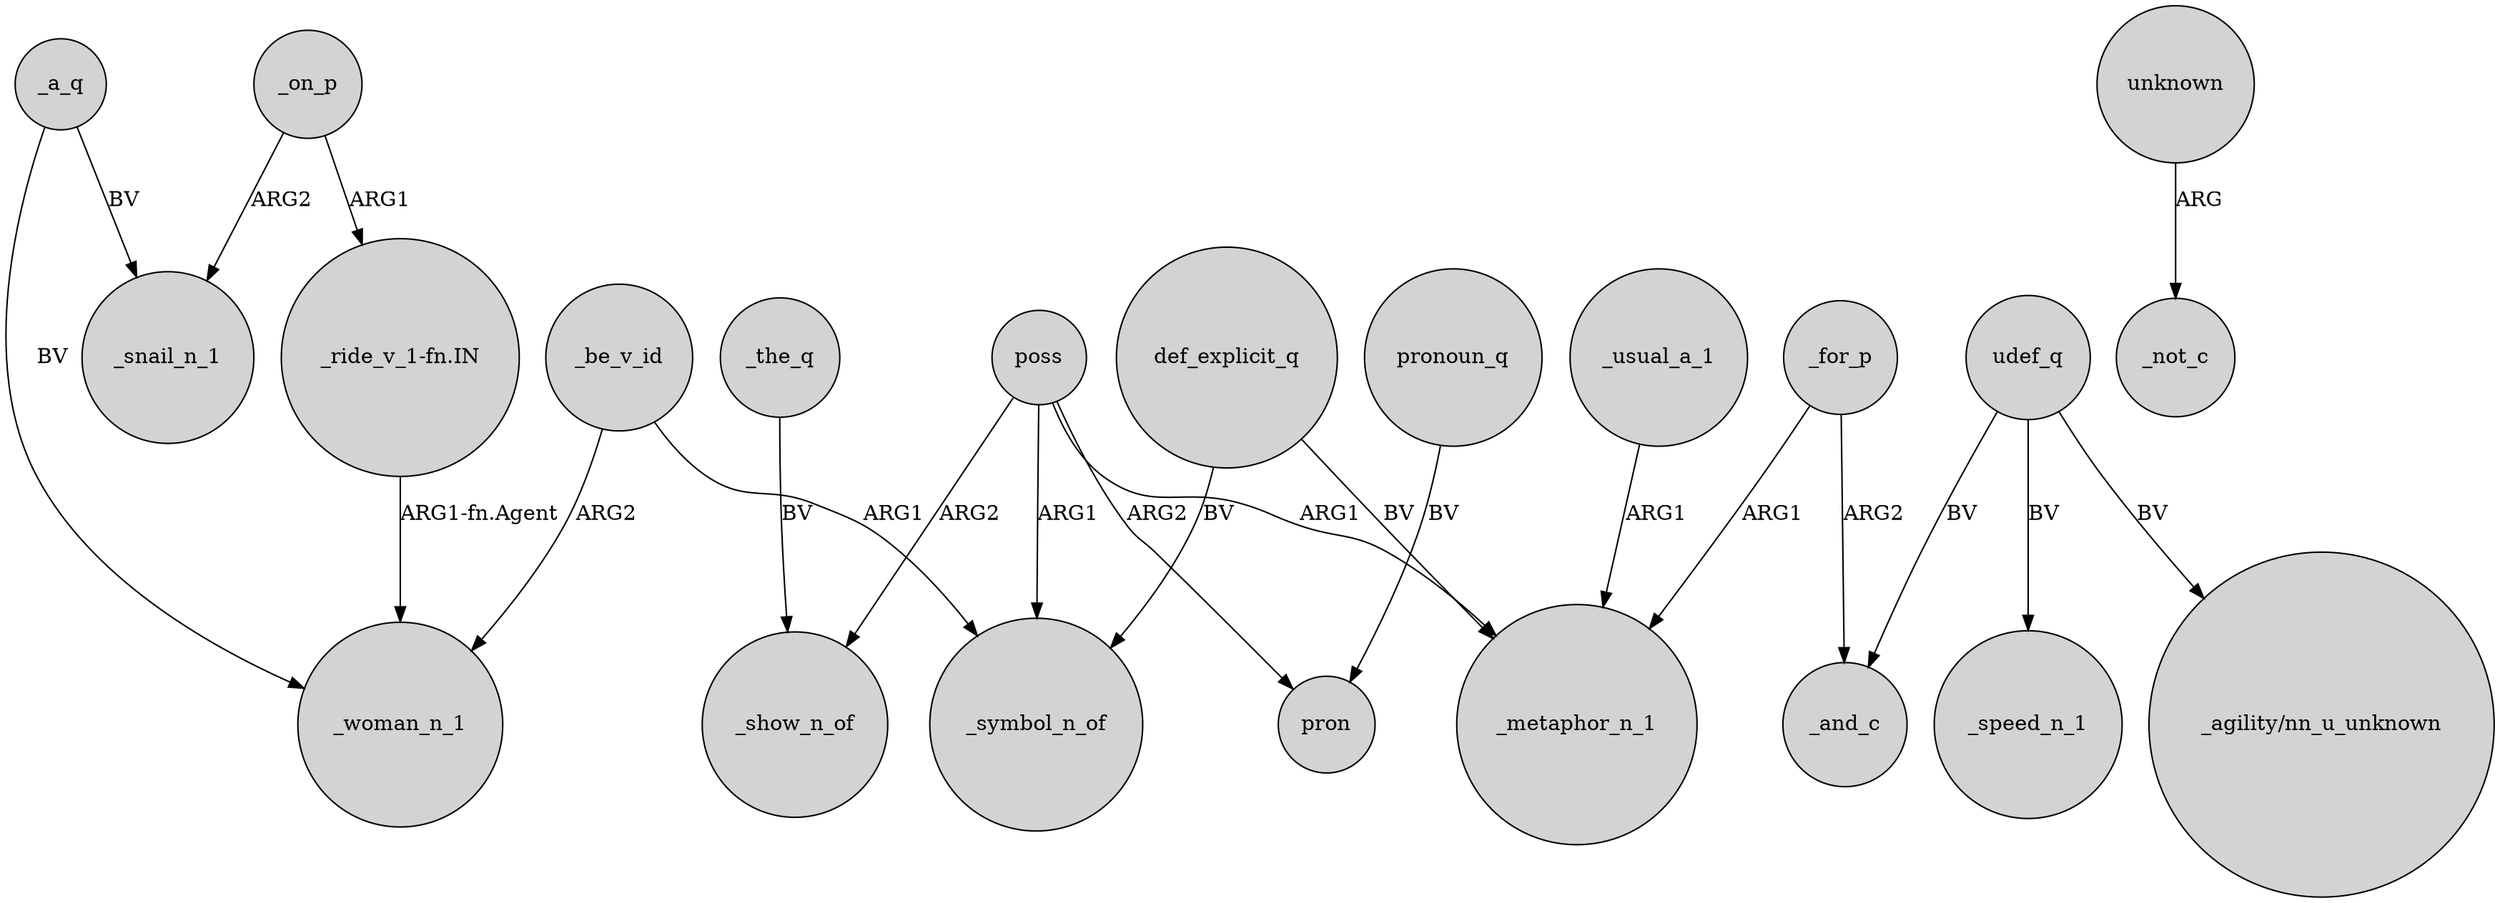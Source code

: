 digraph {
	node [shape=circle style=filled]
	_on_p -> _snail_n_1 [label=ARG2]
	udef_q -> _speed_n_1 [label=BV]
	poss -> pron [label=ARG2]
	poss -> _show_n_of [label=ARG2]
	poss -> _symbol_n_of [label=ARG1]
	_for_p -> _and_c [label=ARG2]
	_be_v_id -> _symbol_n_of [label=ARG1]
	_be_v_id -> _woman_n_1 [label=ARG2]
	_on_p -> "_ride_v_1-fn.IN" [label=ARG1]
	pronoun_q -> pron [label=BV]
	_usual_a_1 -> _metaphor_n_1 [label=ARG1]
	udef_q -> "_agility/nn_u_unknown" [label=BV]
	def_explicit_q -> _metaphor_n_1 [label=BV]
	def_explicit_q -> _symbol_n_of [label=BV]
	_the_q -> _show_n_of [label=BV]
	"_ride_v_1-fn.IN" -> _woman_n_1 [label="ARG1-fn.Agent"]
	_for_p -> _metaphor_n_1 [label=ARG1]
	poss -> _metaphor_n_1 [label=ARG1]
	_a_q -> _snail_n_1 [label=BV]
	_a_q -> _woman_n_1 [label=BV]
	udef_q -> _and_c [label=BV]
	unknown -> _not_c [label=ARG]
}
